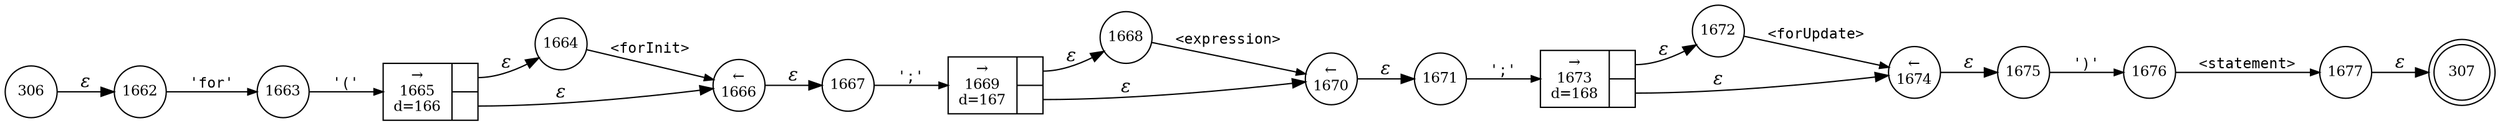 digraph ATN {
rankdir=LR;
s307[fontsize=11, label="307", shape=doublecircle, fixedsize=true, width=.6];
s1664[fontsize=11,label="1664", shape=circle, fixedsize=true, width=.55, peripheries=1];
s1665[fontsize=11,label="{&rarr;\n1665\nd=166|{<p0>|<p1>}}", shape=record, fixedsize=false, peripheries=1];
s1666[fontsize=11,label="&larr;\n1666", shape=circle, fixedsize=true, width=.55, peripheries=1];
s1667[fontsize=11,label="1667", shape=circle, fixedsize=true, width=.55, peripheries=1];
s1668[fontsize=11,label="1668", shape=circle, fixedsize=true, width=.55, peripheries=1];
s1669[fontsize=11,label="{&rarr;\n1669\nd=167|{<p0>|<p1>}}", shape=record, fixedsize=false, peripheries=1];
s1670[fontsize=11,label="&larr;\n1670", shape=circle, fixedsize=true, width=.55, peripheries=1];
s1671[fontsize=11,label="1671", shape=circle, fixedsize=true, width=.55, peripheries=1];
s1672[fontsize=11,label="1672", shape=circle, fixedsize=true, width=.55, peripheries=1];
s1673[fontsize=11,label="{&rarr;\n1673\nd=168|{<p0>|<p1>}}", shape=record, fixedsize=false, peripheries=1];
s1674[fontsize=11,label="&larr;\n1674", shape=circle, fixedsize=true, width=.55, peripheries=1];
s1675[fontsize=11,label="1675", shape=circle, fixedsize=true, width=.55, peripheries=1];
s1676[fontsize=11,label="1676", shape=circle, fixedsize=true, width=.55, peripheries=1];
s1677[fontsize=11,label="1677", shape=circle, fixedsize=true, width=.55, peripheries=1];
s306[fontsize=11,label="306", shape=circle, fixedsize=true, width=.55, peripheries=1];
s1662[fontsize=11,label="1662", shape=circle, fixedsize=true, width=.55, peripheries=1];
s1663[fontsize=11,label="1663", shape=circle, fixedsize=true, width=.55, peripheries=1];
s306 -> s1662 [fontname="Times-Italic", label="&epsilon;"];
s1662 -> s1663 [fontsize=11, fontname="Courier", arrowsize=.7, label = "'for'", arrowhead = normal];
s1663 -> s1665 [fontsize=11, fontname="Courier", arrowsize=.7, label = "'('", arrowhead = normal];
s1665:p0 -> s1664 [fontname="Times-Italic", label="&epsilon;"];
s1665:p1 -> s1666 [fontname="Times-Italic", label="&epsilon;"];
s1664 -> s1666 [fontsize=11, fontname="Courier", arrowsize=.7, label = "<forInit>", arrowhead = normal];
s1666 -> s1667 [fontname="Times-Italic", label="&epsilon;"];
s1667 -> s1669 [fontsize=11, fontname="Courier", arrowsize=.7, label = "';'", arrowhead = normal];
s1669:p0 -> s1668 [fontname="Times-Italic", label="&epsilon;"];
s1669:p1 -> s1670 [fontname="Times-Italic", label="&epsilon;"];
s1668 -> s1670 [fontsize=11, fontname="Courier", arrowsize=.7, label = "<expression>", arrowhead = normal];
s1670 -> s1671 [fontname="Times-Italic", label="&epsilon;"];
s1671 -> s1673 [fontsize=11, fontname="Courier", arrowsize=.7, label = "';'", arrowhead = normal];
s1673:p0 -> s1672 [fontname="Times-Italic", label="&epsilon;"];
s1673:p1 -> s1674 [fontname="Times-Italic", label="&epsilon;"];
s1672 -> s1674 [fontsize=11, fontname="Courier", arrowsize=.7, label = "<forUpdate>", arrowhead = normal];
s1674 -> s1675 [fontname="Times-Italic", label="&epsilon;"];
s1675 -> s1676 [fontsize=11, fontname="Courier", arrowsize=.7, label = "')'", arrowhead = normal];
s1676 -> s1677 [fontsize=11, fontname="Courier", arrowsize=.7, label = "<statement>", arrowhead = normal];
s1677 -> s307 [fontname="Times-Italic", label="&epsilon;"];
}